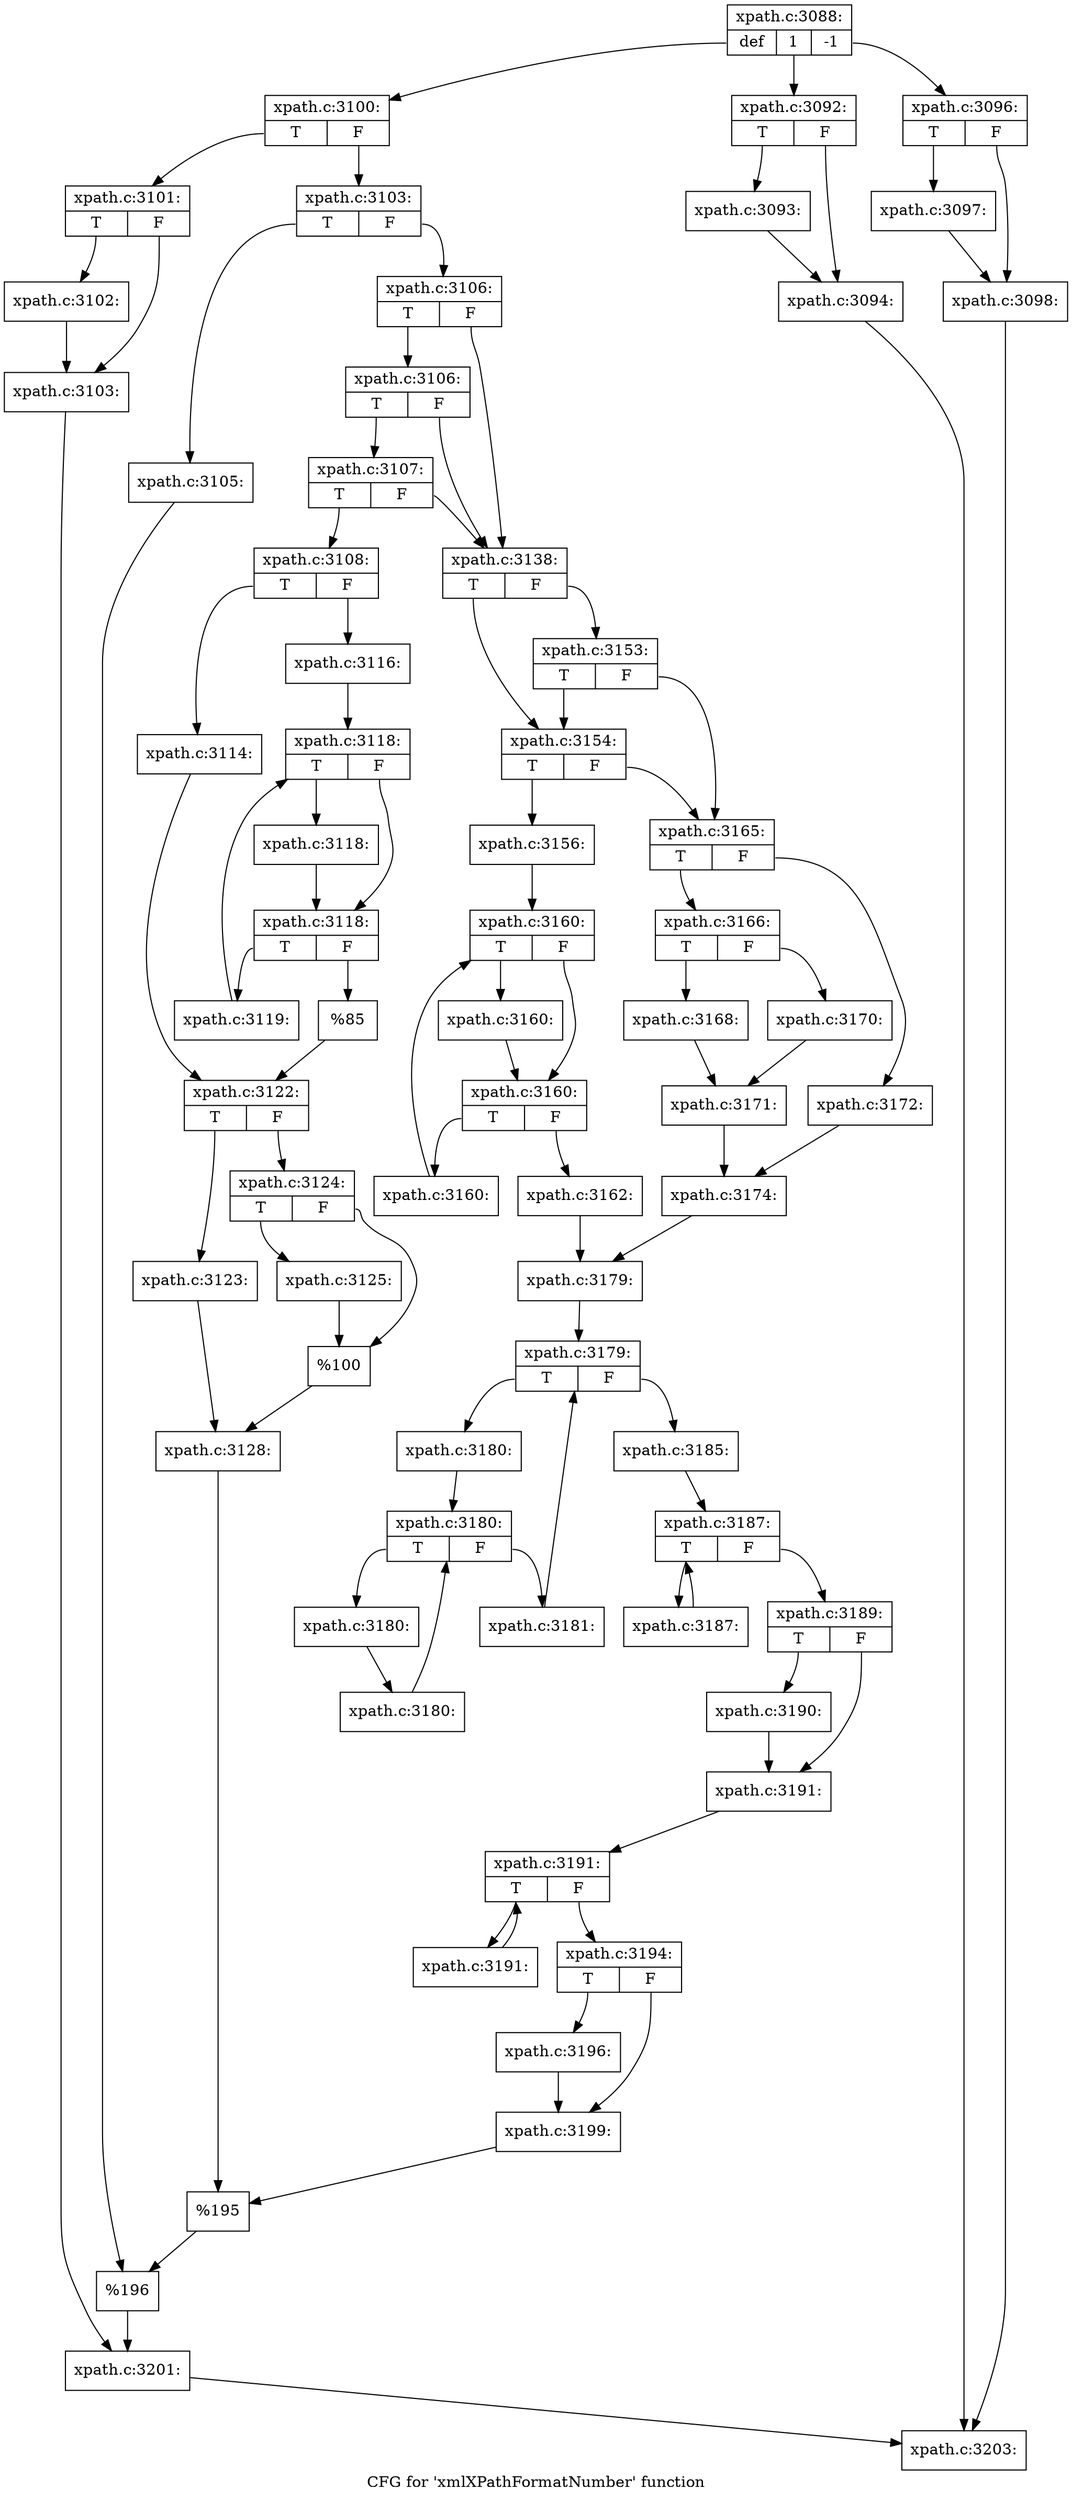 digraph "CFG for 'xmlXPathFormatNumber' function" {
	label="CFG for 'xmlXPathFormatNumber' function";

	Node0x55e6b2ad19b0 [shape=record,label="{xpath.c:3088:|{<s0>def|<s1>1|<s2>-1}}"];
	Node0x55e6b2ad19b0:s0 -> Node0x55e6b2aeceb0;
	Node0x55e6b2ad19b0:s1 -> Node0x55e6b2aed1f0;
	Node0x55e6b2ad19b0:s2 -> Node0x55e6b2aee030;
	Node0x55e6b2aed1f0 [shape=record,label="{xpath.c:3092:|{<s0>T|<s1>F}}"];
	Node0x55e6b2aed1f0:s0 -> Node0x55e6b2aed2e0;
	Node0x55e6b2aed1f0:s1 -> Node0x55e6b2aed330;
	Node0x55e6b2aed2e0 [shape=record,label="{xpath.c:3093:}"];
	Node0x55e6b2aed2e0 -> Node0x55e6b2aed330;
	Node0x55e6b2aed330 [shape=record,label="{xpath.c:3094:}"];
	Node0x55e6b2aed330 -> Node0x55e6b2aecd10;
	Node0x55e6b2aee030 [shape=record,label="{xpath.c:3096:|{<s0>T|<s1>F}}"];
	Node0x55e6b2aee030:s0 -> Node0x55e6b2aee120;
	Node0x55e6b2aee030:s1 -> Node0x55e6b2aee170;
	Node0x55e6b2aee120 [shape=record,label="{xpath.c:3097:}"];
	Node0x55e6b2aee120 -> Node0x55e6b2aee170;
	Node0x55e6b2aee170 [shape=record,label="{xpath.c:3098:}"];
	Node0x55e6b2aee170 -> Node0x55e6b2aecd10;
	Node0x55e6b2aeceb0 [shape=record,label="{xpath.c:3100:|{<s0>T|<s1>F}}"];
	Node0x55e6b2aeceb0:s0 -> Node0x55e6b2aee7f0;
	Node0x55e6b2aeceb0:s1 -> Node0x55e6b2aee890;
	Node0x55e6b2aee7f0 [shape=record,label="{xpath.c:3101:|{<s0>T|<s1>F}}"];
	Node0x55e6b2aee7f0:s0 -> Node0x55e6b2aeec50;
	Node0x55e6b2aee7f0:s1 -> Node0x55e6b2aeeca0;
	Node0x55e6b2aeec50 [shape=record,label="{xpath.c:3102:}"];
	Node0x55e6b2aeec50 -> Node0x55e6b2aeeca0;
	Node0x55e6b2aeeca0 [shape=record,label="{xpath.c:3103:}"];
	Node0x55e6b2aeeca0 -> Node0x55e6b2aee840;
	Node0x55e6b2aee890 [shape=record,label="{xpath.c:3103:|{<s0>T|<s1>F}}"];
	Node0x55e6b2aee890:s0 -> Node0x55e6b2aef3e0;
	Node0x55e6b2aee890:s1 -> Node0x55e6b2aef480;
	Node0x55e6b2aef3e0 [shape=record,label="{xpath.c:3105:}"];
	Node0x55e6b2aef3e0 -> Node0x55e6b2aef430;
	Node0x55e6b2aef480 [shape=record,label="{xpath.c:3106:|{<s0>T|<s1>F}}"];
	Node0x55e6b2aef480:s0 -> Node0x55e6b2aefcb0;
	Node0x55e6b2aef480:s1 -> Node0x55e6b2aefbe0;
	Node0x55e6b2aefcb0 [shape=record,label="{xpath.c:3106:|{<s0>T|<s1>F}}"];
	Node0x55e6b2aefcb0:s0 -> Node0x55e6b2aefc30;
	Node0x55e6b2aefcb0:s1 -> Node0x55e6b2aefbe0;
	Node0x55e6b2aefc30 [shape=record,label="{xpath.c:3107:|{<s0>T|<s1>F}}"];
	Node0x55e6b2aefc30:s0 -> Node0x55e6b2aefb40;
	Node0x55e6b2aefc30:s1 -> Node0x55e6b2aefbe0;
	Node0x55e6b2aefb40 [shape=record,label="{xpath.c:3108:|{<s0>T|<s1>F}}"];
	Node0x55e6b2aefb40:s0 -> Node0x55e6b2af1490;
	Node0x55e6b2aefb40:s1 -> Node0x55e6b2af1530;
	Node0x55e6b2af1490 [shape=record,label="{xpath.c:3114:}"];
	Node0x55e6b2af1490 -> Node0x55e6b2af14e0;
	Node0x55e6b2af1530 [shape=record,label="{xpath.c:3116:}"];
	Node0x55e6b2af1530 -> Node0x55e6b2af2110;
	Node0x55e6b2af2110 [shape=record,label="{xpath.c:3118:|{<s0>T|<s1>F}}"];
	Node0x55e6b2af2110:s0 -> Node0x55e6b2af2400;
	Node0x55e6b2af2110:s1 -> Node0x55e6b2af23b0;
	Node0x55e6b2af2400 [shape=record,label="{xpath.c:3118:}"];
	Node0x55e6b2af2400 -> Node0x55e6b2af23b0;
	Node0x55e6b2af23b0 [shape=record,label="{xpath.c:3118:|{<s0>T|<s1>F}}"];
	Node0x55e6b2af23b0:s0 -> Node0x55e6b2af2be0;
	Node0x55e6b2af23b0:s1 -> Node0x55e6b2af2330;
	Node0x55e6b2af2be0 [shape=record,label="{xpath.c:3119:}"];
	Node0x55e6b2af2be0 -> Node0x55e6b2af2110;
	Node0x55e6b2af2330 [shape=record,label="{%85}"];
	Node0x55e6b2af2330 -> Node0x55e6b2af14e0;
	Node0x55e6b2af14e0 [shape=record,label="{xpath.c:3122:|{<s0>T|<s1>F}}"];
	Node0x55e6b2af14e0:s0 -> Node0x55e6b2af3400;
	Node0x55e6b2af14e0:s1 -> Node0x55e6b2af34a0;
	Node0x55e6b2af3400 [shape=record,label="{xpath.c:3123:}"];
	Node0x55e6b2af3400 -> Node0x55e6b2af3450;
	Node0x55e6b2af34a0 [shape=record,label="{xpath.c:3124:|{<s0>T|<s1>F}}"];
	Node0x55e6b2af34a0:s0 -> Node0x55e6b2af3d20;
	Node0x55e6b2af34a0:s1 -> Node0x55e6b2af3d70;
	Node0x55e6b2af3d20 [shape=record,label="{xpath.c:3125:}"];
	Node0x55e6b2af3d20 -> Node0x55e6b2af3d70;
	Node0x55e6b2af3d70 [shape=record,label="{%100}"];
	Node0x55e6b2af3d70 -> Node0x55e6b2af3450;
	Node0x55e6b2af3450 [shape=record,label="{xpath.c:3128:}"];
	Node0x55e6b2af3450 -> Node0x55e6b2aefb90;
	Node0x55e6b2aefbe0 [shape=record,label="{xpath.c:3138:|{<s0>T|<s1>F}}"];
	Node0x55e6b2aefbe0:s0 -> Node0x55e6b2af61c0;
	Node0x55e6b2aefbe0:s1 -> Node0x55e6b2af6210;
	Node0x55e6b2af6210 [shape=record,label="{xpath.c:3153:|{<s0>T|<s1>F}}"];
	Node0x55e6b2af6210:s0 -> Node0x55e6b2af61c0;
	Node0x55e6b2af6210:s1 -> Node0x55e6b2af6170;
	Node0x55e6b2af61c0 [shape=record,label="{xpath.c:3154:|{<s0>T|<s1>F}}"];
	Node0x55e6b2af61c0:s0 -> Node0x55e6b2af60d0;
	Node0x55e6b2af61c0:s1 -> Node0x55e6b2af6170;
	Node0x55e6b2af60d0 [shape=record,label="{xpath.c:3156:}"];
	Node0x55e6b2af60d0 -> Node0x55e6b2af71e0;
	Node0x55e6b2af71e0 [shape=record,label="{xpath.c:3160:|{<s0>T|<s1>F}}"];
	Node0x55e6b2af71e0:s0 -> Node0x55e6b2af74d0;
	Node0x55e6b2af71e0:s1 -> Node0x55e6b2af7480;
	Node0x55e6b2af74d0 [shape=record,label="{xpath.c:3160:}"];
	Node0x55e6b2af74d0 -> Node0x55e6b2af7480;
	Node0x55e6b2af7480 [shape=record,label="{xpath.c:3160:|{<s0>T|<s1>F}}"];
	Node0x55e6b2af7480:s0 -> Node0x55e6b2af7a80;
	Node0x55e6b2af7480:s1 -> Node0x55e6b2af7400;
	Node0x55e6b2af7a80 [shape=record,label="{xpath.c:3160:}"];
	Node0x55e6b2af7a80 -> Node0x55e6b2af71e0;
	Node0x55e6b2af7400 [shape=record,label="{xpath.c:3162:}"];
	Node0x55e6b2af7400 -> Node0x55e6b2af6120;
	Node0x55e6b2af6170 [shape=record,label="{xpath.c:3165:|{<s0>T|<s1>F}}"];
	Node0x55e6b2af6170:s0 -> Node0x55e6b2af7ec0;
	Node0x55e6b2af6170:s1 -> Node0x55e6b2af7f60;
	Node0x55e6b2af7ec0 [shape=record,label="{xpath.c:3166:|{<s0>T|<s1>F}}"];
	Node0x55e6b2af7ec0:s0 -> Node0x55e6b2af8710;
	Node0x55e6b2af7ec0:s1 -> Node0x55e6b2af87b0;
	Node0x55e6b2af8710 [shape=record,label="{xpath.c:3168:}"];
	Node0x55e6b2af8710 -> Node0x55e6b2af8760;
	Node0x55e6b2af87b0 [shape=record,label="{xpath.c:3170:}"];
	Node0x55e6b2af87b0 -> Node0x55e6b2af8760;
	Node0x55e6b2af8760 [shape=record,label="{xpath.c:3171:}"];
	Node0x55e6b2af8760 -> Node0x55e6b2af7f10;
	Node0x55e6b2af7f60 [shape=record,label="{xpath.c:3172:}"];
	Node0x55e6b2af7f60 -> Node0x55e6b2af7f10;
	Node0x55e6b2af7f10 [shape=record,label="{xpath.c:3174:}"];
	Node0x55e6b2af7f10 -> Node0x55e6b2af6120;
	Node0x55e6b2af6120 [shape=record,label="{xpath.c:3179:}"];
	Node0x55e6b2af6120 -> Node0x55e6b2af9aa0;
	Node0x55e6b2af9aa0 [shape=record,label="{xpath.c:3179:|{<s0>T|<s1>F}}"];
	Node0x55e6b2af9aa0:s0 -> Node0x55e6b2af9ef0;
	Node0x55e6b2af9aa0:s1 -> Node0x55e6b2af9cc0;
	Node0x55e6b2af9ef0 [shape=record,label="{xpath.c:3180:}"];
	Node0x55e6b2af9ef0 -> Node0x55e6b2afa290;
	Node0x55e6b2afa290 [shape=record,label="{xpath.c:3180:|{<s0>T|<s1>F}}"];
	Node0x55e6b2afa290:s0 -> Node0x55e6b2afa510;
	Node0x55e6b2afa290:s1 -> Node0x55e6b2afa070;
	Node0x55e6b2afa510 [shape=record,label="{xpath.c:3180:}"];
	Node0x55e6b2afa510 -> Node0x55e6b2afa480;
	Node0x55e6b2afa480 [shape=record,label="{xpath.c:3180:}"];
	Node0x55e6b2afa480 -> Node0x55e6b2afa290;
	Node0x55e6b2afa070 [shape=record,label="{xpath.c:3181:}"];
	Node0x55e6b2afa070 -> Node0x55e6b2af9aa0;
	Node0x55e6b2af9cc0 [shape=record,label="{xpath.c:3185:}"];
	Node0x55e6b2af9cc0 -> Node0x55e6b2afb390;
	Node0x55e6b2afb390 [shape=record,label="{xpath.c:3187:|{<s0>T|<s1>F}}"];
	Node0x55e6b2afb390:s0 -> Node0x55e6b2afb900;
	Node0x55e6b2afb390:s1 -> Node0x55e6b2afb5b0;
	Node0x55e6b2afb900 [shape=record,label="{xpath.c:3187:}"];
	Node0x55e6b2afb900 -> Node0x55e6b2afb390;
	Node0x55e6b2afb5b0 [shape=record,label="{xpath.c:3189:|{<s0>T|<s1>F}}"];
	Node0x55e6b2afb5b0:s0 -> Node0x55e6b2afba80;
	Node0x55e6b2afb5b0:s1 -> Node0x55e6b2afbad0;
	Node0x55e6b2afba80 [shape=record,label="{xpath.c:3190:}"];
	Node0x55e6b2afba80 -> Node0x55e6b2afbad0;
	Node0x55e6b2afbad0 [shape=record,label="{xpath.c:3191:}"];
	Node0x55e6b2afbad0 -> Node0x55e6b2afc0a0;
	Node0x55e6b2afc0a0 [shape=record,label="{xpath.c:3191:|{<s0>T|<s1>F}}"];
	Node0x55e6b2afc0a0:s0 -> Node0x55e6b2afc8f0;
	Node0x55e6b2afc0a0:s1 -> Node0x55e6b2afc2c0;
	Node0x55e6b2afc8f0 [shape=record,label="{xpath.c:3191:}"];
	Node0x55e6b2afc8f0 -> Node0x55e6b2afc0a0;
	Node0x55e6b2afc2c0 [shape=record,label="{xpath.c:3194:|{<s0>T|<s1>F}}"];
	Node0x55e6b2afc2c0:s0 -> Node0x55e6b2afcf50;
	Node0x55e6b2afc2c0:s1 -> Node0x55e6b2afcfa0;
	Node0x55e6b2afcf50 [shape=record,label="{xpath.c:3196:}"];
	Node0x55e6b2afcf50 -> Node0x55e6b2afcfa0;
	Node0x55e6b2afcfa0 [shape=record,label="{xpath.c:3199:}"];
	Node0x55e6b2afcfa0 -> Node0x55e6b2aefb90;
	Node0x55e6b2aefb90 [shape=record,label="{%195}"];
	Node0x55e6b2aefb90 -> Node0x55e6b2aef430;
	Node0x55e6b2aef430 [shape=record,label="{%196}"];
	Node0x55e6b2aef430 -> Node0x55e6b2aee840;
	Node0x55e6b2aee840 [shape=record,label="{xpath.c:3201:}"];
	Node0x55e6b2aee840 -> Node0x55e6b2aecd10;
	Node0x55e6b2aecd10 [shape=record,label="{xpath.c:3203:}"];
}
